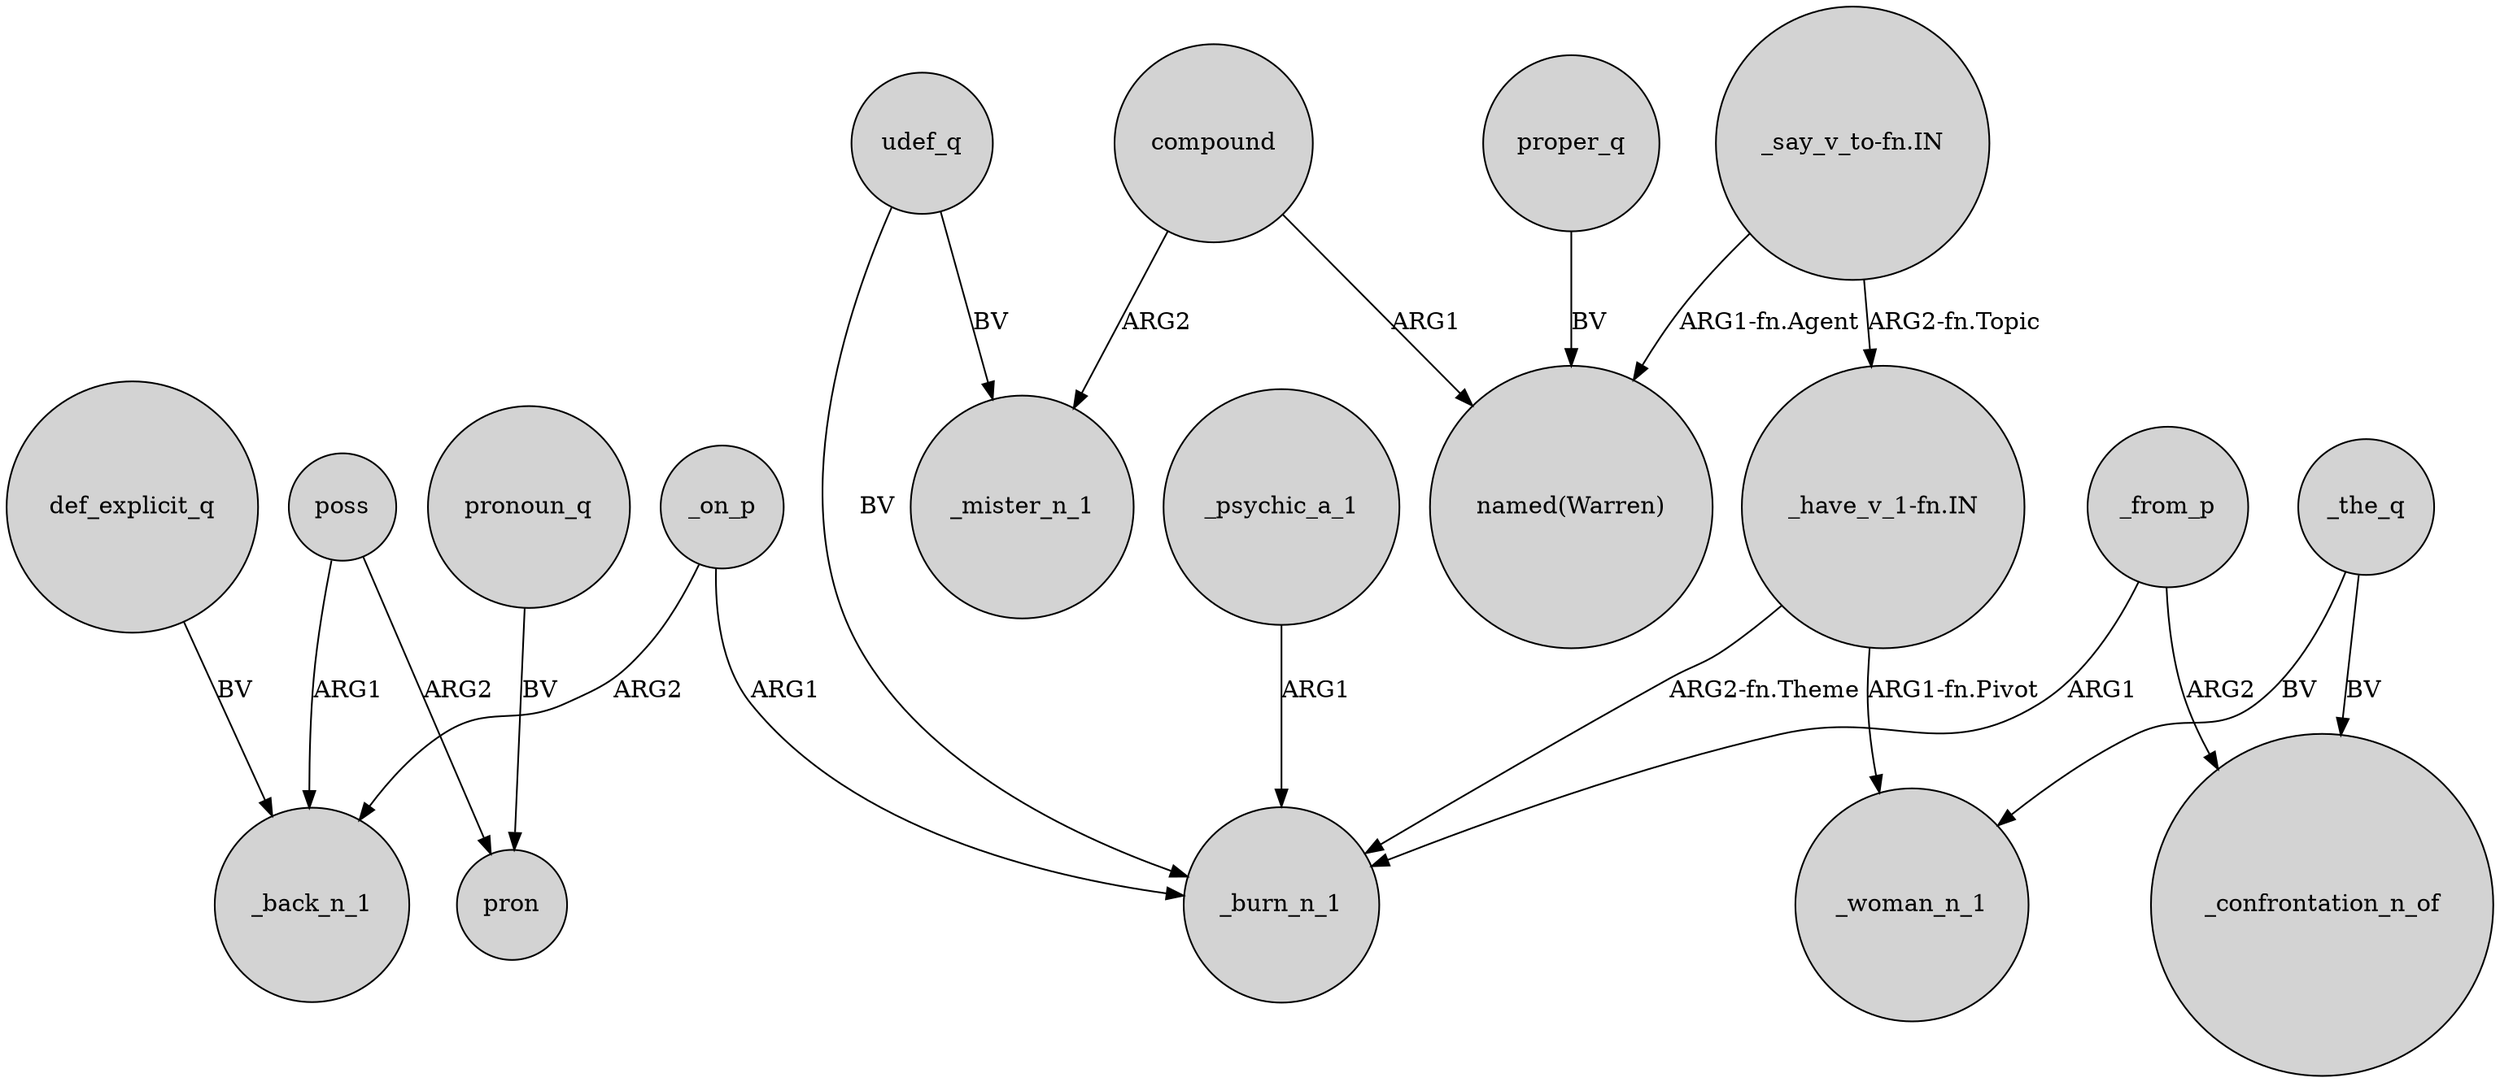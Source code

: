 digraph {
	node [shape=circle style=filled]
	_on_p -> _back_n_1 [label=ARG2]
	poss -> pron [label=ARG2]
	udef_q -> _burn_n_1 [label=BV]
	"_have_v_1-fn.IN" -> _burn_n_1 [label="ARG2-fn.Theme"]
	compound -> _mister_n_1 [label=ARG2]
	_from_p -> _burn_n_1 [label=ARG1]
	udef_q -> _mister_n_1 [label=BV]
	"_say_v_to-fn.IN" -> "named(Warren)" [label="ARG1-fn.Agent"]
	_on_p -> _burn_n_1 [label=ARG1]
	pronoun_q -> pron [label=BV]
	poss -> _back_n_1 [label=ARG1]
	_the_q -> _confrontation_n_of [label=BV]
	compound -> "named(Warren)" [label=ARG1]
	"_say_v_to-fn.IN" -> "_have_v_1-fn.IN" [label="ARG2-fn.Topic"]
	_from_p -> _confrontation_n_of [label=ARG2]
	def_explicit_q -> _back_n_1 [label=BV]
	_the_q -> _woman_n_1 [label=BV]
	"_have_v_1-fn.IN" -> _woman_n_1 [label="ARG1-fn.Pivot"]
	_psychic_a_1 -> _burn_n_1 [label=ARG1]
	proper_q -> "named(Warren)" [label=BV]
}
